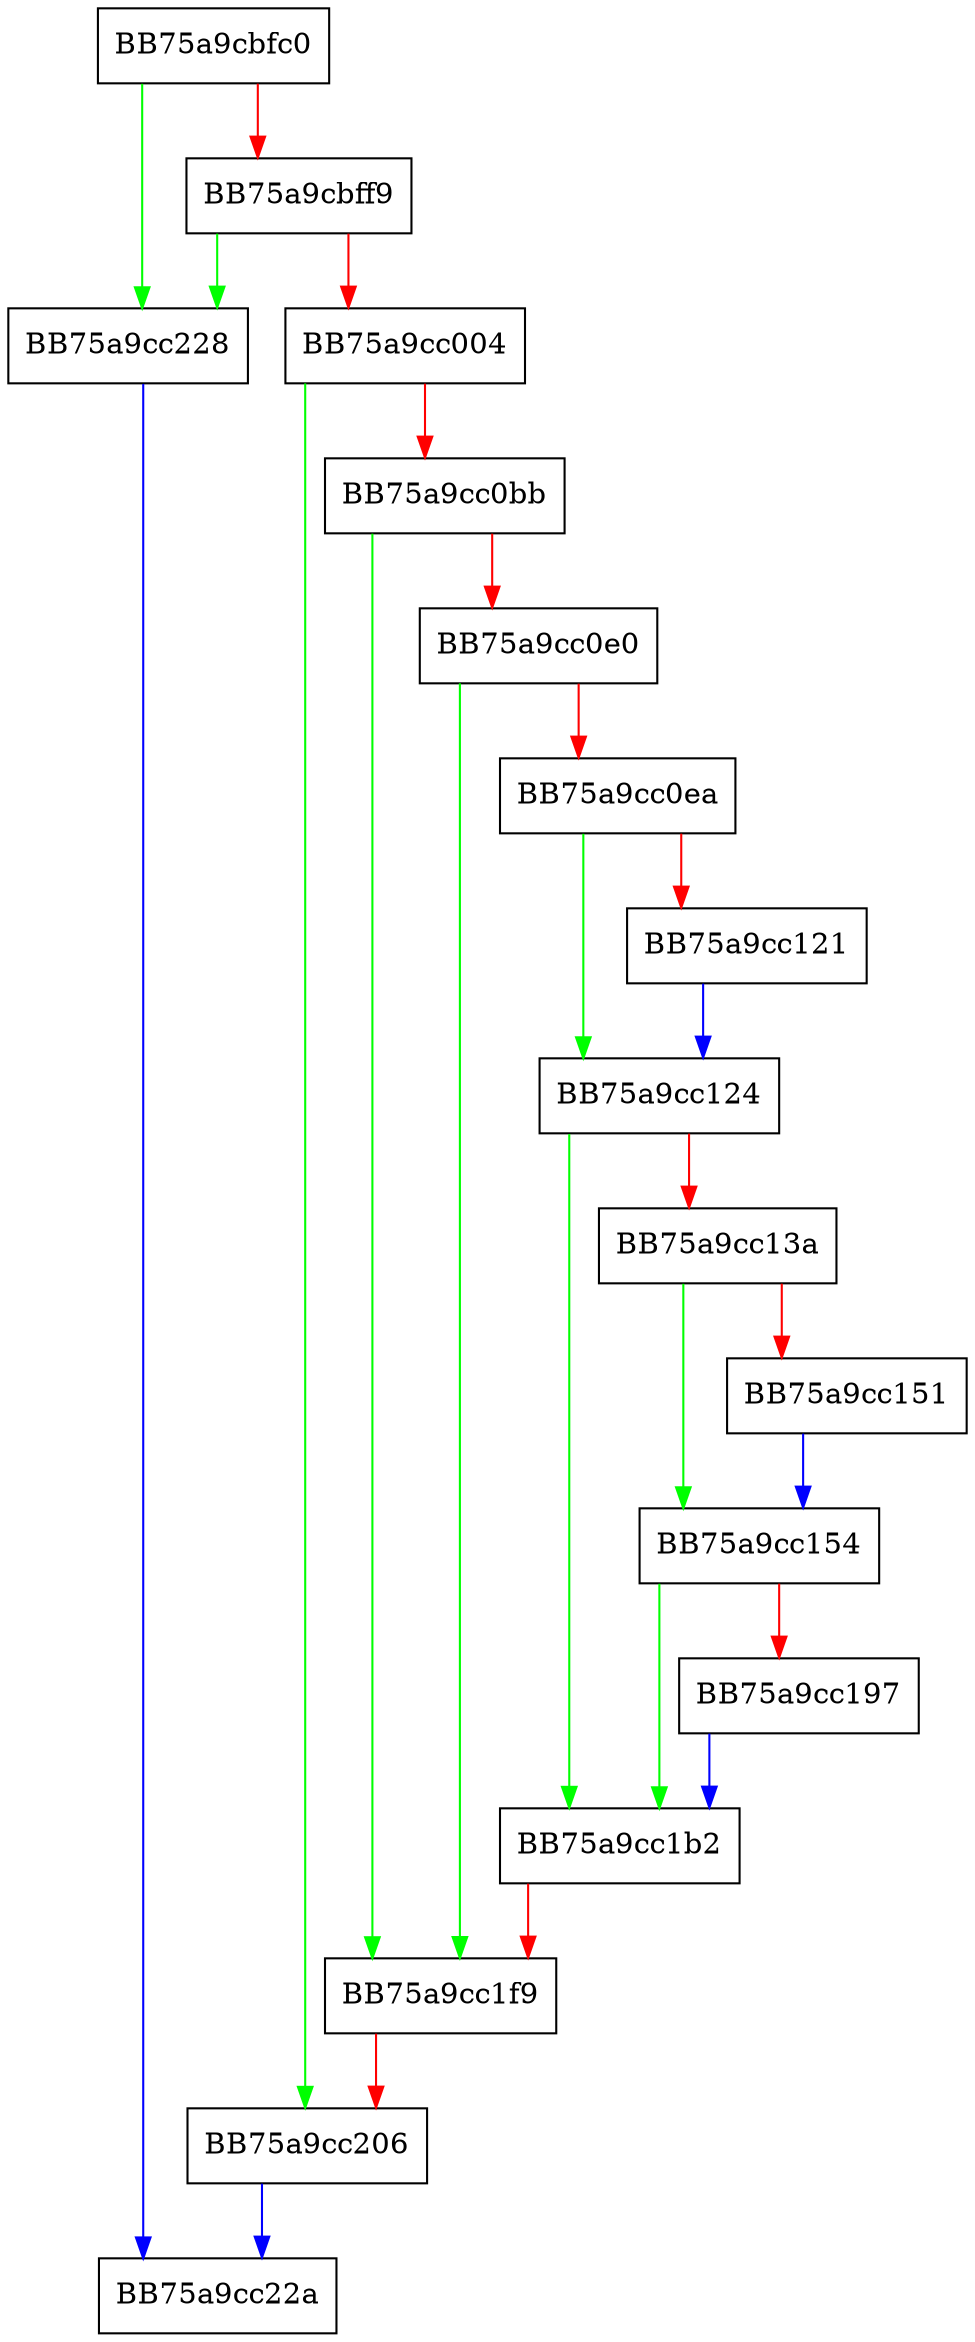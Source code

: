 digraph search_dll_directory {
  node [shape="box"];
  graph [splines=ortho];
  BB75a9cbfc0 -> BB75a9cc228 [color="green"];
  BB75a9cbfc0 -> BB75a9cbff9 [color="red"];
  BB75a9cbff9 -> BB75a9cc228 [color="green"];
  BB75a9cbff9 -> BB75a9cc004 [color="red"];
  BB75a9cc004 -> BB75a9cc206 [color="green"];
  BB75a9cc004 -> BB75a9cc0bb [color="red"];
  BB75a9cc0bb -> BB75a9cc1f9 [color="green"];
  BB75a9cc0bb -> BB75a9cc0e0 [color="red"];
  BB75a9cc0e0 -> BB75a9cc1f9 [color="green"];
  BB75a9cc0e0 -> BB75a9cc0ea [color="red"];
  BB75a9cc0ea -> BB75a9cc124 [color="green"];
  BB75a9cc0ea -> BB75a9cc121 [color="red"];
  BB75a9cc121 -> BB75a9cc124 [color="blue"];
  BB75a9cc124 -> BB75a9cc1b2 [color="green"];
  BB75a9cc124 -> BB75a9cc13a [color="red"];
  BB75a9cc13a -> BB75a9cc154 [color="green"];
  BB75a9cc13a -> BB75a9cc151 [color="red"];
  BB75a9cc151 -> BB75a9cc154 [color="blue"];
  BB75a9cc154 -> BB75a9cc1b2 [color="green"];
  BB75a9cc154 -> BB75a9cc197 [color="red"];
  BB75a9cc197 -> BB75a9cc1b2 [color="blue"];
  BB75a9cc1b2 -> BB75a9cc1f9 [color="red"];
  BB75a9cc1f9 -> BB75a9cc206 [color="red"];
  BB75a9cc206 -> BB75a9cc22a [color="blue"];
  BB75a9cc228 -> BB75a9cc22a [color="blue"];
}